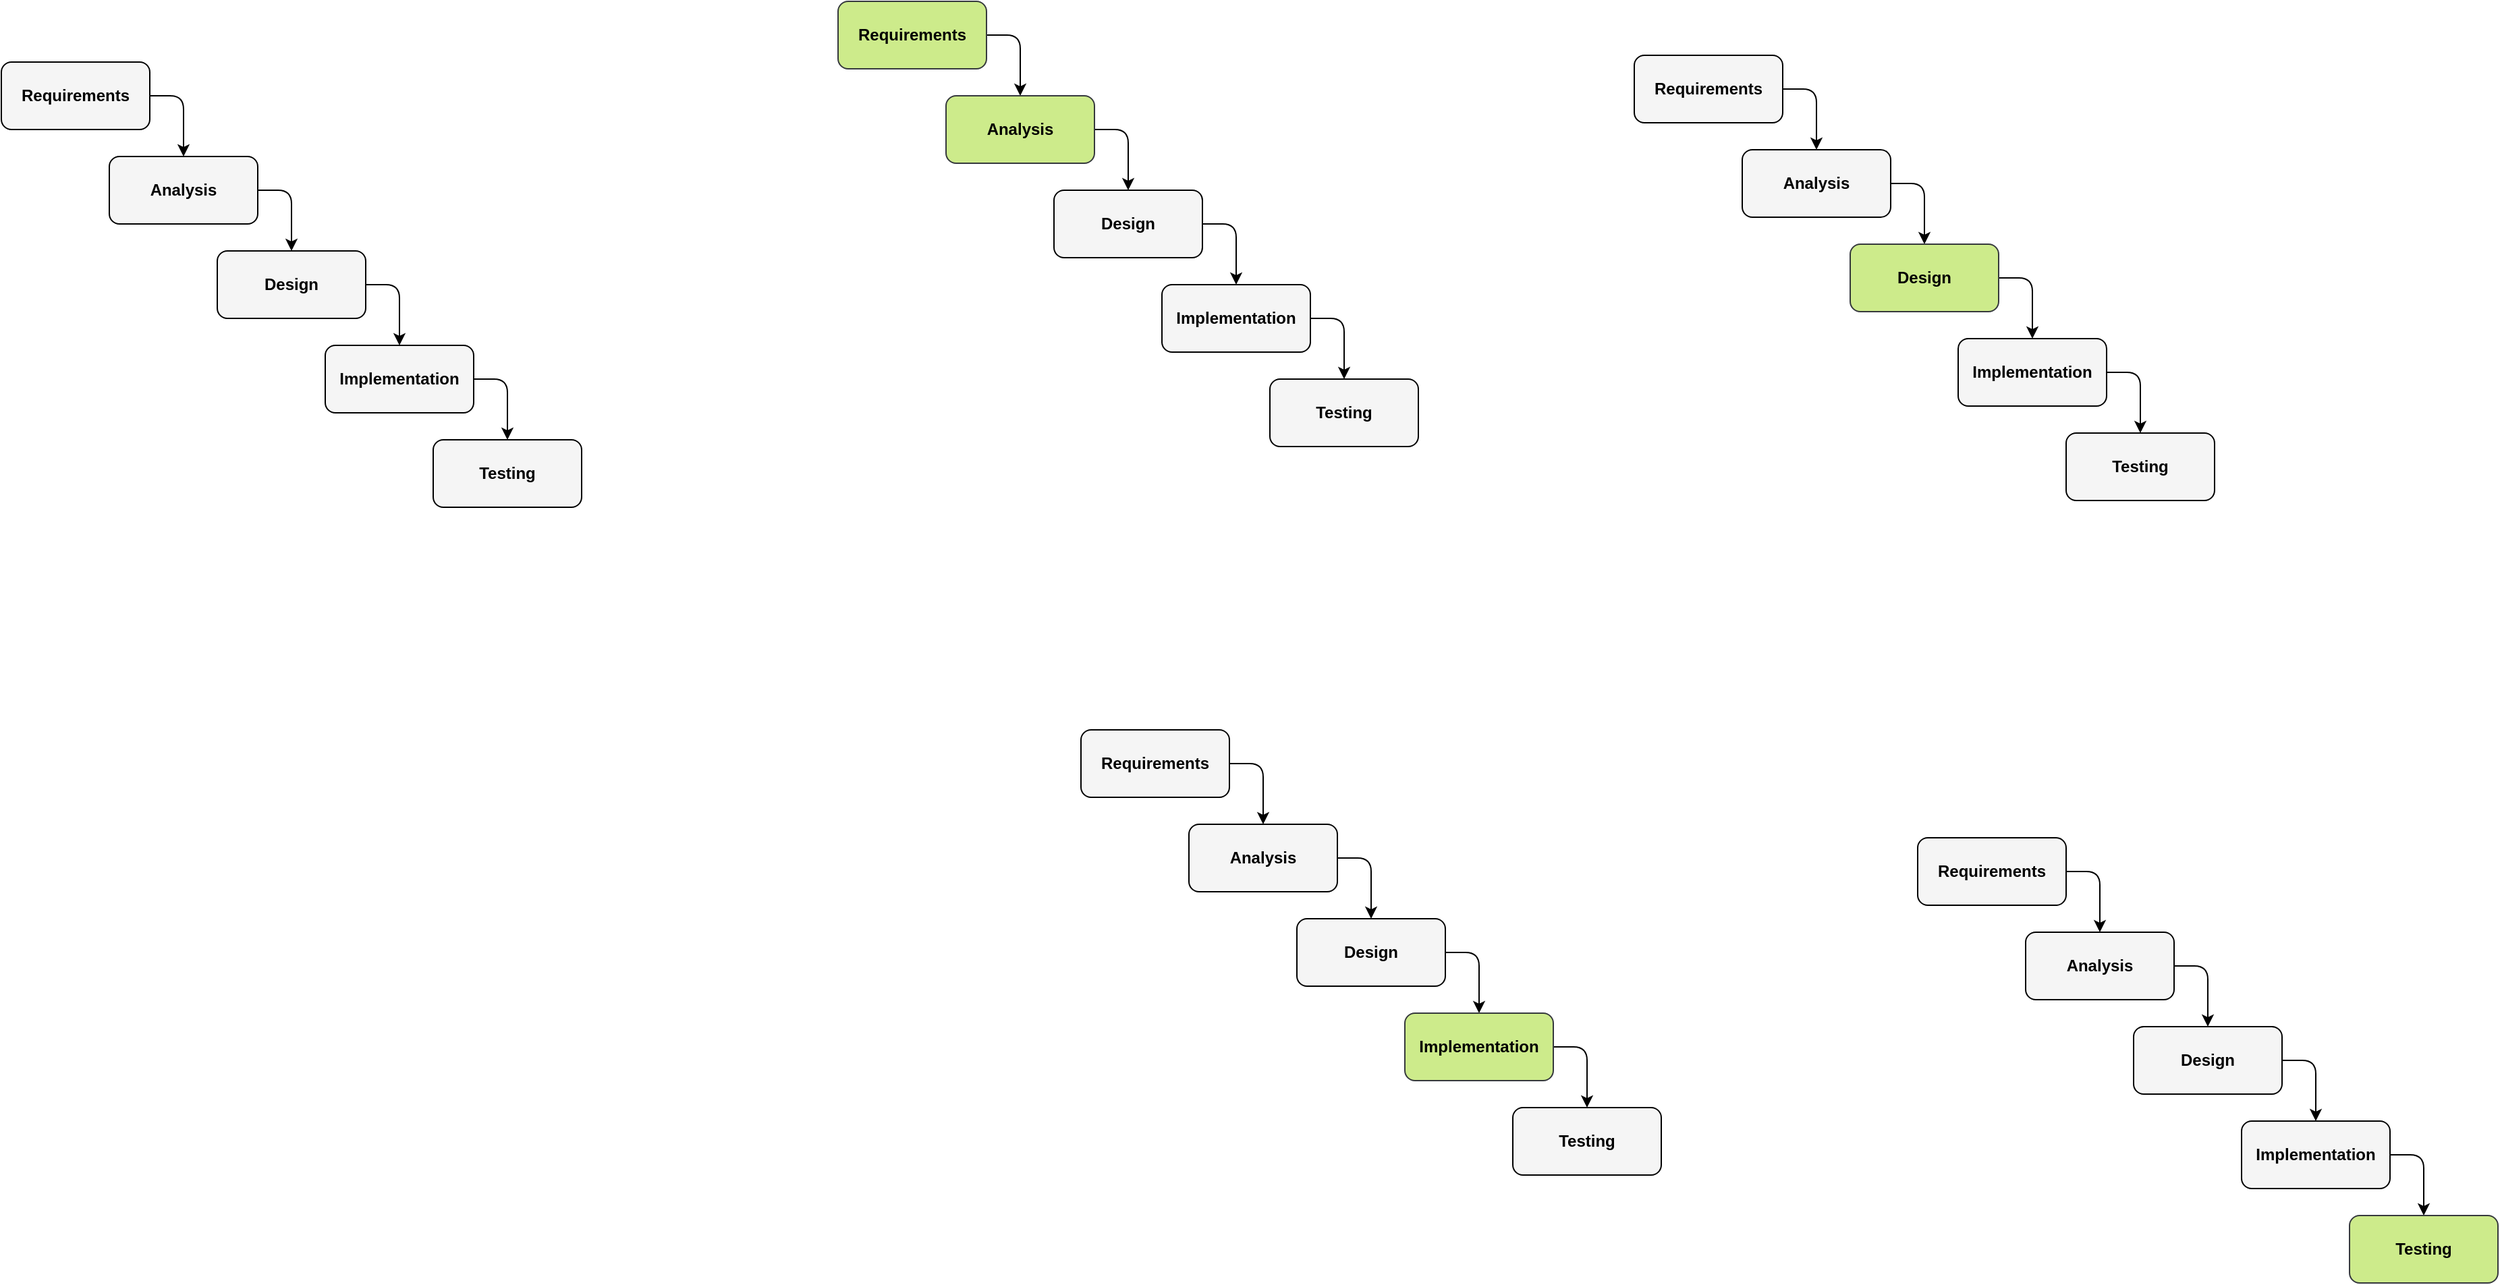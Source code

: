 <mxfile version="12.3.2" type="device" pages="1"><diagram id="ypm1jwn9rxV0YGtTMjcH" name="1"><mxGraphModel dx="2591" dy="822" grid="1" gridSize="10" guides="1" tooltips="1" connect="1" arrows="1" fold="1" page="1" pageScale="1" pageWidth="1169" pageHeight="827" math="0" shadow="0"><root><mxCell id="0"/><mxCell id="1" parent="0"/><mxCell id="W6gvyF-6-sqssBd4DfG4-11" style="edgeStyle=orthogonalEdgeStyle;rounded=1;orthogonalLoop=1;jettySize=auto;html=1;exitX=1;exitY=0.5;exitDx=0;exitDy=0;entryX=0.5;entryY=0;entryDx=0;entryDy=0;fillColor=#f5f5f5;strokeColor=#000000;fontColor=#000000;" parent="1" source="W6gvyF-6-sqssBd4DfG4-2" target="W6gvyF-6-sqssBd4DfG4-3" edge="1"><mxGeometry relative="1" as="geometry"/></mxCell><mxCell id="W6gvyF-6-sqssBd4DfG4-2" value="Requirements" style="rounded=1;whiteSpace=wrap;html=1;fontStyle=1;verticalAlign=middle;fillColor=#cdeb8b;strokeColor=#36393d;" parent="1" vertex="1"><mxGeometry x="170" y="130" width="110" height="50" as="geometry"/></mxCell><mxCell id="W6gvyF-6-sqssBd4DfG4-12" style="edgeStyle=orthogonalEdgeStyle;rounded=1;orthogonalLoop=1;jettySize=auto;html=1;exitX=1;exitY=0.5;exitDx=0;exitDy=0;fillColor=#f5f5f5;strokeColor=#000000;fontColor=#000000;" parent="1" source="W6gvyF-6-sqssBd4DfG4-3" target="W6gvyF-6-sqssBd4DfG4-9" edge="1"><mxGeometry relative="1" as="geometry"/></mxCell><mxCell id="W6gvyF-6-sqssBd4DfG4-3" value="Analysis" style="rounded=1;whiteSpace=wrap;html=1;fontStyle=1;verticalAlign=middle;fillColor=#cdeb8b;strokeColor=#36393d;" parent="1" vertex="1"><mxGeometry x="250" y="200" width="110" height="50" as="geometry"/></mxCell><mxCell id="W6gvyF-6-sqssBd4DfG4-13" style="edgeStyle=orthogonalEdgeStyle;rounded=1;orthogonalLoop=1;jettySize=auto;html=1;exitX=1;exitY=0.5;exitDx=0;exitDy=0;entryX=0.5;entryY=0;entryDx=0;entryDy=0;fillColor=#f5f5f5;strokeColor=#000000;fontColor=#000000;" parent="1" source="W6gvyF-6-sqssBd4DfG4-9" target="W6gvyF-6-sqssBd4DfG4-10" edge="1"><mxGeometry relative="1" as="geometry"><Array as="points"><mxPoint x="465" y="295"/></Array></mxGeometry></mxCell><mxCell id="W6gvyF-6-sqssBd4DfG4-9" value="Design" style="rounded=1;whiteSpace=wrap;html=1;fontStyle=1;verticalAlign=middle;fillColor=#f5f5f5;strokeColor=#000000;fontColor=#000000;" parent="1" vertex="1"><mxGeometry x="330" y="270" width="110" height="50" as="geometry"/></mxCell><mxCell id="W6gvyF-6-sqssBd4DfG4-16" style="edgeStyle=orthogonalEdgeStyle;rounded=1;orthogonalLoop=1;jettySize=auto;html=1;exitX=1;exitY=0.5;exitDx=0;exitDy=0;entryX=0.5;entryY=0;entryDx=0;entryDy=0;fillColor=#f5f5f5;strokeColor=#000000;fontColor=#000000;" parent="1" source="W6gvyF-6-sqssBd4DfG4-10" target="W6gvyF-6-sqssBd4DfG4-15" edge="1"><mxGeometry relative="1" as="geometry"/></mxCell><mxCell id="W6gvyF-6-sqssBd4DfG4-10" value="Implementation" style="rounded=1;whiteSpace=wrap;html=1;fontStyle=1;verticalAlign=middle;fillColor=#f5f5f5;strokeColor=#000000;fontColor=#000000;" parent="1" vertex="1"><mxGeometry x="410" y="340" width="110" height="50" as="geometry"/></mxCell><mxCell id="W6gvyF-6-sqssBd4DfG4-15" value="Testing" style="rounded=1;whiteSpace=wrap;html=1;fontStyle=1;verticalAlign=middle;fillColor=#f5f5f5;strokeColor=#000000;fontColor=#000000;" parent="1" vertex="1"><mxGeometry x="490" y="410" width="110" height="50" as="geometry"/></mxCell><mxCell id="MCeju77JlvgmOxL9tmCP-29" style="edgeStyle=orthogonalEdgeStyle;rounded=1;orthogonalLoop=1;jettySize=auto;html=1;exitX=1;exitY=0.5;exitDx=0;exitDy=0;entryX=0.5;entryY=0;entryDx=0;entryDy=0;" parent="1" edge="1"><mxGeometry relative="1" as="geometry"><mxPoint x="515" y="800" as="targetPoint"/></mxGeometry></mxCell><mxCell id="MCeju77JlvgmOxL9tmCP-31" style="edgeStyle=orthogonalEdgeStyle;rounded=1;orthogonalLoop=1;jettySize=auto;html=1;exitX=1;exitY=0.5;exitDx=0;exitDy=0;" parent="1" edge="1"><mxGeometry relative="1" as="geometry"><mxPoint x="570" y="825" as="sourcePoint"/></mxGeometry></mxCell><mxCell id="MCeju77JlvgmOxL9tmCP-33" style="edgeStyle=orthogonalEdgeStyle;rounded=1;orthogonalLoop=1;jettySize=auto;html=1;exitX=1;exitY=0.5;exitDx=0;exitDy=0;entryX=0.5;entryY=0;entryDx=0;entryDy=0;" parent="1" edge="1"><mxGeometry relative="1" as="geometry"><Array as="points"><mxPoint x="675" y="895"/></Array><mxPoint x="650" y="895" as="sourcePoint"/></mxGeometry></mxCell><mxCell id="MCeju77JlvgmOxL9tmCP-35" style="edgeStyle=orthogonalEdgeStyle;rounded=1;orthogonalLoop=1;jettySize=auto;html=1;exitX=1;exitY=0.5;exitDx=0;exitDy=0;entryX=0.5;entryY=0;entryDx=0;entryDy=0;" parent="1" edge="1"><mxGeometry relative="1" as="geometry"><mxPoint x="730" y="965" as="sourcePoint"/></mxGeometry></mxCell><mxCell id="MCeju77JlvgmOxL9tmCP-38" style="edgeStyle=orthogonalEdgeStyle;rounded=1;orthogonalLoop=1;jettySize=auto;html=1;exitX=1;exitY=0.5;exitDx=0;exitDy=0;entryX=0.5;entryY=0;entryDx=0;entryDy=0;fillColor=#f5f5f5;strokeColor=#000000;fontColor=#000000;" parent="1" source="MCeju77JlvgmOxL9tmCP-39" target="MCeju77JlvgmOxL9tmCP-41" edge="1"><mxGeometry relative="1" as="geometry"/></mxCell><mxCell id="MCeju77JlvgmOxL9tmCP-39" value="Requirements" style="rounded=1;whiteSpace=wrap;html=1;fontStyle=1;verticalAlign=middle;fillColor=#f5f5f5;strokeColor=#000000;fontColor=#000000;" parent="1" vertex="1"><mxGeometry x="760" y="170" width="110" height="50" as="geometry"/></mxCell><mxCell id="MCeju77JlvgmOxL9tmCP-40" style="edgeStyle=orthogonalEdgeStyle;rounded=1;orthogonalLoop=1;jettySize=auto;html=1;exitX=1;exitY=0.5;exitDx=0;exitDy=0;fillColor=#f5f5f5;strokeColor=#000000;fontColor=#000000;" parent="1" source="MCeju77JlvgmOxL9tmCP-41" target="MCeju77JlvgmOxL9tmCP-43" edge="1"><mxGeometry relative="1" as="geometry"/></mxCell><mxCell id="MCeju77JlvgmOxL9tmCP-41" value="Analysis" style="rounded=1;whiteSpace=wrap;html=1;fontStyle=1;verticalAlign=middle;fillColor=#f5f5f5;strokeColor=#000000;fontColor=#000000;" parent="1" vertex="1"><mxGeometry x="840" y="240" width="110" height="50" as="geometry"/></mxCell><mxCell id="MCeju77JlvgmOxL9tmCP-42" style="edgeStyle=orthogonalEdgeStyle;rounded=1;orthogonalLoop=1;jettySize=auto;html=1;exitX=1;exitY=0.5;exitDx=0;exitDy=0;entryX=0.5;entryY=0;entryDx=0;entryDy=0;fillColor=#f5f5f5;strokeColor=#000000;fontColor=#000000;" parent="1" source="MCeju77JlvgmOxL9tmCP-43" target="MCeju77JlvgmOxL9tmCP-45" edge="1"><mxGeometry relative="1" as="geometry"><Array as="points"><mxPoint x="1055" y="335"/></Array></mxGeometry></mxCell><mxCell id="MCeju77JlvgmOxL9tmCP-43" value="Design" style="rounded=1;whiteSpace=wrap;html=1;fontStyle=1;verticalAlign=middle;fillColor=#cdeb8b;strokeColor=#36393d;" parent="1" vertex="1"><mxGeometry x="920" y="310" width="110" height="50" as="geometry"/></mxCell><mxCell id="MCeju77JlvgmOxL9tmCP-44" style="edgeStyle=orthogonalEdgeStyle;rounded=1;orthogonalLoop=1;jettySize=auto;html=1;exitX=1;exitY=0.5;exitDx=0;exitDy=0;entryX=0.5;entryY=0;entryDx=0;entryDy=0;fillColor=#f5f5f5;strokeColor=#000000;fontColor=#000000;" parent="1" source="MCeju77JlvgmOxL9tmCP-45" target="MCeju77JlvgmOxL9tmCP-46" edge="1"><mxGeometry relative="1" as="geometry"/></mxCell><mxCell id="MCeju77JlvgmOxL9tmCP-45" value="Implementation" style="rounded=1;whiteSpace=wrap;html=1;fontStyle=1;verticalAlign=middle;fillColor=#f5f5f5;strokeColor=#000000;fontColor=#000000;" parent="1" vertex="1"><mxGeometry x="1000" y="380" width="110" height="50" as="geometry"/></mxCell><mxCell id="MCeju77JlvgmOxL9tmCP-46" value="Testing" style="rounded=1;whiteSpace=wrap;html=1;fontStyle=1;verticalAlign=middle;fillColor=#f5f5f5;strokeColor=#000000;fontColor=#000000;" parent="1" vertex="1"><mxGeometry x="1080" y="450" width="110" height="50" as="geometry"/></mxCell><mxCell id="MCeju77JlvgmOxL9tmCP-47" style="edgeStyle=orthogonalEdgeStyle;rounded=1;orthogonalLoop=1;jettySize=auto;html=1;exitX=1;exitY=0.5;exitDx=0;exitDy=0;entryX=0.5;entryY=0;entryDx=0;entryDy=0;fillColor=#f5f5f5;strokeColor=#000000;fontColor=#000000;" parent="1" source="MCeju77JlvgmOxL9tmCP-48" target="MCeju77JlvgmOxL9tmCP-50" edge="1"><mxGeometry relative="1" as="geometry"/></mxCell><mxCell id="MCeju77JlvgmOxL9tmCP-48" value="Requirements" style="rounded=1;whiteSpace=wrap;html=1;fontStyle=1;verticalAlign=middle;fillColor=#f5f5f5;strokeColor=#000000;fontColor=#000000;" parent="1" vertex="1"><mxGeometry x="350" y="670" width="110" height="50" as="geometry"/></mxCell><mxCell id="MCeju77JlvgmOxL9tmCP-49" style="edgeStyle=orthogonalEdgeStyle;rounded=1;orthogonalLoop=1;jettySize=auto;html=1;exitX=1;exitY=0.5;exitDx=0;exitDy=0;fillColor=#f5f5f5;strokeColor=#000000;fontColor=#000000;" parent="1" source="MCeju77JlvgmOxL9tmCP-50" target="MCeju77JlvgmOxL9tmCP-52" edge="1"><mxGeometry relative="1" as="geometry"/></mxCell><mxCell id="MCeju77JlvgmOxL9tmCP-50" value="Analysis" style="rounded=1;whiteSpace=wrap;html=1;fontStyle=1;verticalAlign=middle;fillColor=#f5f5f5;strokeColor=#000000;fontColor=#000000;" parent="1" vertex="1"><mxGeometry x="430" y="740" width="110" height="50" as="geometry"/></mxCell><mxCell id="MCeju77JlvgmOxL9tmCP-51" style="edgeStyle=orthogonalEdgeStyle;rounded=1;orthogonalLoop=1;jettySize=auto;html=1;exitX=1;exitY=0.5;exitDx=0;exitDy=0;entryX=0.5;entryY=0;entryDx=0;entryDy=0;fillColor=#f5f5f5;strokeColor=#000000;fontColor=#000000;" parent="1" source="MCeju77JlvgmOxL9tmCP-52" target="MCeju77JlvgmOxL9tmCP-54" edge="1"><mxGeometry relative="1" as="geometry"><Array as="points"><mxPoint x="645" y="835"/></Array></mxGeometry></mxCell><mxCell id="MCeju77JlvgmOxL9tmCP-52" value="Design" style="rounded=1;whiteSpace=wrap;html=1;fontStyle=1;verticalAlign=middle;fillColor=#f5f5f5;strokeColor=#000000;fontColor=#000000;" parent="1" vertex="1"><mxGeometry x="510" y="810" width="110" height="50" as="geometry"/></mxCell><mxCell id="MCeju77JlvgmOxL9tmCP-53" style="edgeStyle=orthogonalEdgeStyle;rounded=1;orthogonalLoop=1;jettySize=auto;html=1;exitX=1;exitY=0.5;exitDx=0;exitDy=0;entryX=0.5;entryY=0;entryDx=0;entryDy=0;fillColor=#f5f5f5;strokeColor=#000000;fontColor=#000000;" parent="1" source="MCeju77JlvgmOxL9tmCP-54" target="MCeju77JlvgmOxL9tmCP-55" edge="1"><mxGeometry relative="1" as="geometry"/></mxCell><mxCell id="MCeju77JlvgmOxL9tmCP-54" value="Implementation" style="rounded=1;whiteSpace=wrap;html=1;fontStyle=1;verticalAlign=middle;fillColor=#cdeb8b;strokeColor=#36393d;" parent="1" vertex="1"><mxGeometry x="590" y="880" width="110" height="50" as="geometry"/></mxCell><mxCell id="MCeju77JlvgmOxL9tmCP-55" value="Testing" style="rounded=1;whiteSpace=wrap;html=1;fontStyle=1;verticalAlign=middle;fillColor=#f5f5f5;strokeColor=#000000;fontColor=#000000;" parent="1" vertex="1"><mxGeometry x="670" y="950" width="110" height="50" as="geometry"/></mxCell><mxCell id="MCeju77JlvgmOxL9tmCP-56" style="edgeStyle=orthogonalEdgeStyle;rounded=1;orthogonalLoop=1;jettySize=auto;html=1;exitX=1;exitY=0.5;exitDx=0;exitDy=0;entryX=0.5;entryY=0;entryDx=0;entryDy=0;fillColor=#f5f5f5;strokeColor=#000000;fontColor=#000000;" parent="1" source="MCeju77JlvgmOxL9tmCP-57" target="MCeju77JlvgmOxL9tmCP-59" edge="1"><mxGeometry relative="1" as="geometry"/></mxCell><mxCell id="MCeju77JlvgmOxL9tmCP-57" value="Requirements" style="rounded=1;whiteSpace=wrap;html=1;fontStyle=1;verticalAlign=middle;fillColor=#f5f5f5;strokeColor=#000000;fontColor=#000000;" parent="1" vertex="1"><mxGeometry x="970" y="750" width="110" height="50" as="geometry"/></mxCell><mxCell id="MCeju77JlvgmOxL9tmCP-58" style="edgeStyle=orthogonalEdgeStyle;rounded=1;orthogonalLoop=1;jettySize=auto;html=1;exitX=1;exitY=0.5;exitDx=0;exitDy=0;fillColor=#f5f5f5;strokeColor=#000000;fontColor=#000000;" parent="1" source="MCeju77JlvgmOxL9tmCP-59" target="MCeju77JlvgmOxL9tmCP-61" edge="1"><mxGeometry relative="1" as="geometry"/></mxCell><mxCell id="MCeju77JlvgmOxL9tmCP-59" value="Analysis" style="rounded=1;whiteSpace=wrap;html=1;fontStyle=1;verticalAlign=middle;fillColor=#f5f5f5;strokeColor=#000000;fontColor=#000000;" parent="1" vertex="1"><mxGeometry x="1050" y="820" width="110" height="50" as="geometry"/></mxCell><mxCell id="MCeju77JlvgmOxL9tmCP-60" style="edgeStyle=orthogonalEdgeStyle;rounded=1;orthogonalLoop=1;jettySize=auto;html=1;exitX=1;exitY=0.5;exitDx=0;exitDy=0;entryX=0.5;entryY=0;entryDx=0;entryDy=0;fillColor=#f5f5f5;strokeColor=#000000;fontColor=#000000;" parent="1" source="MCeju77JlvgmOxL9tmCP-61" target="MCeju77JlvgmOxL9tmCP-63" edge="1"><mxGeometry relative="1" as="geometry"><Array as="points"><mxPoint x="1265" y="915"/></Array></mxGeometry></mxCell><mxCell id="MCeju77JlvgmOxL9tmCP-61" value="Design" style="rounded=1;whiteSpace=wrap;html=1;fontStyle=1;verticalAlign=middle;fillColor=#f5f5f5;strokeColor=#000000;fontColor=#000000;" parent="1" vertex="1"><mxGeometry x="1130" y="890" width="110" height="50" as="geometry"/></mxCell><mxCell id="MCeju77JlvgmOxL9tmCP-62" style="edgeStyle=orthogonalEdgeStyle;rounded=1;orthogonalLoop=1;jettySize=auto;html=1;exitX=1;exitY=0.5;exitDx=0;exitDy=0;entryX=0.5;entryY=0;entryDx=0;entryDy=0;fillColor=#f5f5f5;strokeColor=#000000;fontColor=#000000;" parent="1" source="MCeju77JlvgmOxL9tmCP-63" target="MCeju77JlvgmOxL9tmCP-64" edge="1"><mxGeometry relative="1" as="geometry"/></mxCell><mxCell id="MCeju77JlvgmOxL9tmCP-63" value="Implementation" style="rounded=1;whiteSpace=wrap;html=1;fontStyle=1;verticalAlign=middle;fillColor=#f5f5f5;strokeColor=#000000;fontColor=#000000;" parent="1" vertex="1"><mxGeometry x="1210" y="960" width="110" height="50" as="geometry"/></mxCell><mxCell id="MCeju77JlvgmOxL9tmCP-64" value="Testing" style="rounded=1;whiteSpace=wrap;html=1;fontStyle=1;verticalAlign=middle;fillColor=#cdeb8b;strokeColor=#36393d;" parent="1" vertex="1"><mxGeometry x="1290" y="1030" width="110" height="50" as="geometry"/></mxCell><mxCell id="YFkFRY6KiAjhsabYZOmm-1" style="edgeStyle=orthogonalEdgeStyle;rounded=1;orthogonalLoop=1;jettySize=auto;html=1;exitX=1;exitY=0.5;exitDx=0;exitDy=0;entryX=0.5;entryY=0;entryDx=0;entryDy=0;fillColor=#f5f5f5;strokeColor=#000000;fontColor=#000000;" edge="1" parent="1" source="YFkFRY6KiAjhsabYZOmm-2" target="YFkFRY6KiAjhsabYZOmm-4"><mxGeometry relative="1" as="geometry"/></mxCell><mxCell id="YFkFRY6KiAjhsabYZOmm-2" value="Requirements" style="rounded=1;whiteSpace=wrap;html=1;fontStyle=1;verticalAlign=middle;fillColor=#f5f5f5;strokeColor=#000000;fontColor=#000000;" vertex="1" parent="1"><mxGeometry x="-450" y="175" width="110" height="50" as="geometry"/></mxCell><mxCell id="YFkFRY6KiAjhsabYZOmm-3" style="edgeStyle=orthogonalEdgeStyle;rounded=1;orthogonalLoop=1;jettySize=auto;html=1;exitX=1;exitY=0.5;exitDx=0;exitDy=0;fillColor=#f5f5f5;strokeColor=#000000;fontColor=#000000;" edge="1" parent="1" source="YFkFRY6KiAjhsabYZOmm-4" target="YFkFRY6KiAjhsabYZOmm-6"><mxGeometry relative="1" as="geometry"/></mxCell><mxCell id="YFkFRY6KiAjhsabYZOmm-4" value="Analysis" style="rounded=1;whiteSpace=wrap;html=1;fontStyle=1;verticalAlign=middle;fillColor=#f5f5f5;strokeColor=#000000;fontColor=#000000;" vertex="1" parent="1"><mxGeometry x="-370" y="245" width="110" height="50" as="geometry"/></mxCell><mxCell id="YFkFRY6KiAjhsabYZOmm-5" style="edgeStyle=orthogonalEdgeStyle;rounded=1;orthogonalLoop=1;jettySize=auto;html=1;exitX=1;exitY=0.5;exitDx=0;exitDy=0;entryX=0.5;entryY=0;entryDx=0;entryDy=0;fillColor=#f5f5f5;strokeColor=#000000;fontColor=#000000;" edge="1" parent="1" source="YFkFRY6KiAjhsabYZOmm-6" target="YFkFRY6KiAjhsabYZOmm-8"><mxGeometry relative="1" as="geometry"><Array as="points"><mxPoint x="-155" y="340"/></Array></mxGeometry></mxCell><mxCell id="YFkFRY6KiAjhsabYZOmm-6" value="Design" style="rounded=1;whiteSpace=wrap;html=1;fontStyle=1;verticalAlign=middle;fillColor=#f5f5f5;strokeColor=#000000;fontColor=#000000;" vertex="1" parent="1"><mxGeometry x="-290" y="315" width="110" height="50" as="geometry"/></mxCell><mxCell id="YFkFRY6KiAjhsabYZOmm-7" style="edgeStyle=orthogonalEdgeStyle;rounded=1;orthogonalLoop=1;jettySize=auto;html=1;exitX=1;exitY=0.5;exitDx=0;exitDy=0;entryX=0.5;entryY=0;entryDx=0;entryDy=0;fillColor=#f5f5f5;strokeColor=#000000;fontColor=#000000;" edge="1" parent="1" source="YFkFRY6KiAjhsabYZOmm-8" target="YFkFRY6KiAjhsabYZOmm-9"><mxGeometry relative="1" as="geometry"/></mxCell><mxCell id="YFkFRY6KiAjhsabYZOmm-8" value="Implementation" style="rounded=1;whiteSpace=wrap;html=1;fontStyle=1;verticalAlign=middle;fillColor=#f5f5f5;strokeColor=#000000;fontColor=#000000;" vertex="1" parent="1"><mxGeometry x="-210" y="385" width="110" height="50" as="geometry"/></mxCell><mxCell id="YFkFRY6KiAjhsabYZOmm-9" value="Testing" style="rounded=1;whiteSpace=wrap;html=1;fontStyle=1;verticalAlign=middle;fillColor=#f5f5f5;strokeColor=#000000;fontColor=#000000;" vertex="1" parent="1"><mxGeometry x="-130" y="455" width="110" height="50" as="geometry"/></mxCell></root></mxGraphModel></diagram></mxfile>